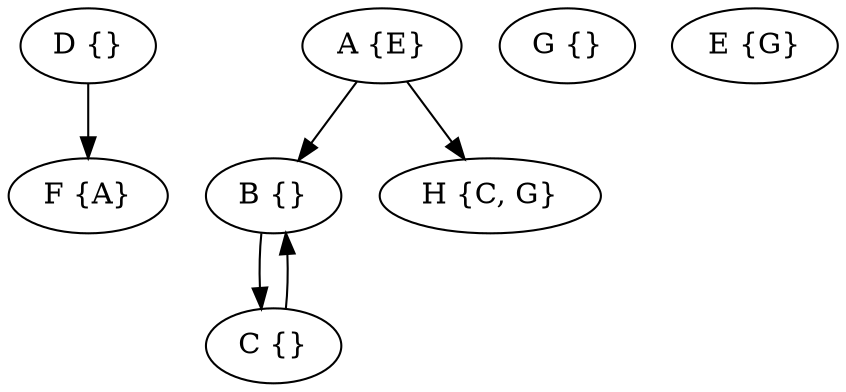 digraph{

rankdir=TB;

D [label="D {}"];
F [label="F {A}"];
A [label="A {E}"];
B [label="B {}"];
G [label="G {}"];
E [label="E {G}"];
C [label="C {}"];
H [label="H {C, G}"];
D -> F;
A -> H;
A -> B;
B -> C;
C -> B;
}
